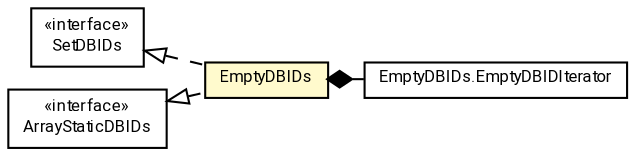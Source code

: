 #!/usr/local/bin/dot
#
# Class diagram 
# Generated by UMLGraph version R5_7_2-60-g0e99a6 (http://www.spinellis.gr/umlgraph/)
#

digraph G {
	graph [fontnames="svg"]
	edge [fontname="Roboto",fontsize=7,labelfontname="Roboto",labelfontsize=7,color="black"];
	node [fontname="Roboto",fontcolor="black",fontsize=8,shape=plaintext,margin=0,width=0,height=0];
	nodesep=0.15;
	ranksep=0.25;
	rankdir=LR;
	// de.lmu.ifi.dbs.elki.database.ids.SetDBIDs
	c3808564 [label=<<table title="de.lmu.ifi.dbs.elki.database.ids.SetDBIDs" border="0" cellborder="1" cellspacing="0" cellpadding="2" href="SetDBIDs.html" target="_parent">
		<tr><td><table border="0" cellspacing="0" cellpadding="1">
		<tr><td align="center" balign="center"> &#171;interface&#187; </td></tr>
		<tr><td align="center" balign="center"> <font face="Roboto">SetDBIDs</font> </td></tr>
		</table></td></tr>
		</table>>, URL="SetDBIDs.html"];
	// de.lmu.ifi.dbs.elki.database.ids.EmptyDBIDs
	c3808566 [label=<<table title="de.lmu.ifi.dbs.elki.database.ids.EmptyDBIDs" border="0" cellborder="1" cellspacing="0" cellpadding="2" bgcolor="lemonChiffon" href="EmptyDBIDs.html" target="_parent">
		<tr><td><table border="0" cellspacing="0" cellpadding="1">
		<tr><td align="center" balign="center"> <font face="Roboto">EmptyDBIDs</font> </td></tr>
		</table></td></tr>
		</table>>, URL="EmptyDBIDs.html"];
	// de.lmu.ifi.dbs.elki.database.ids.EmptyDBIDs.EmptyDBIDIterator
	c3808567 [label=<<table title="de.lmu.ifi.dbs.elki.database.ids.EmptyDBIDs.EmptyDBIDIterator" border="0" cellborder="1" cellspacing="0" cellpadding="2" href="EmptyDBIDs.EmptyDBIDIterator.html" target="_parent">
		<tr><td><table border="0" cellspacing="0" cellpadding="1">
		<tr><td align="center" balign="center"> <font face="Roboto">EmptyDBIDs.EmptyDBIDIterator</font> </td></tr>
		</table></td></tr>
		</table>>, URL="EmptyDBIDs.EmptyDBIDIterator.html"];
	// de.lmu.ifi.dbs.elki.database.ids.ArrayStaticDBIDs
	c3808583 [label=<<table title="de.lmu.ifi.dbs.elki.database.ids.ArrayStaticDBIDs" border="0" cellborder="1" cellspacing="0" cellpadding="2" href="ArrayStaticDBIDs.html" target="_parent">
		<tr><td><table border="0" cellspacing="0" cellpadding="1">
		<tr><td align="center" balign="center"> &#171;interface&#187; </td></tr>
		<tr><td align="center" balign="center"> <font face="Roboto">ArrayStaticDBIDs</font> </td></tr>
		</table></td></tr>
		</table>>, URL="ArrayStaticDBIDs.html"];
	// de.lmu.ifi.dbs.elki.database.ids.EmptyDBIDs implements de.lmu.ifi.dbs.elki.database.ids.ArrayStaticDBIDs
	c3808583 -> c3808566 [arrowtail=empty,style=dashed,dir=back,weight=9];
	// de.lmu.ifi.dbs.elki.database.ids.EmptyDBIDs implements de.lmu.ifi.dbs.elki.database.ids.SetDBIDs
	c3808564 -> c3808566 [arrowtail=empty,style=dashed,dir=back,weight=9];
	// de.lmu.ifi.dbs.elki.database.ids.EmptyDBIDs composed de.lmu.ifi.dbs.elki.database.ids.EmptyDBIDs.EmptyDBIDIterator
	c3808566 -> c3808567 [arrowhead=none,arrowtail=diamond,dir=back,weight=6];
}

